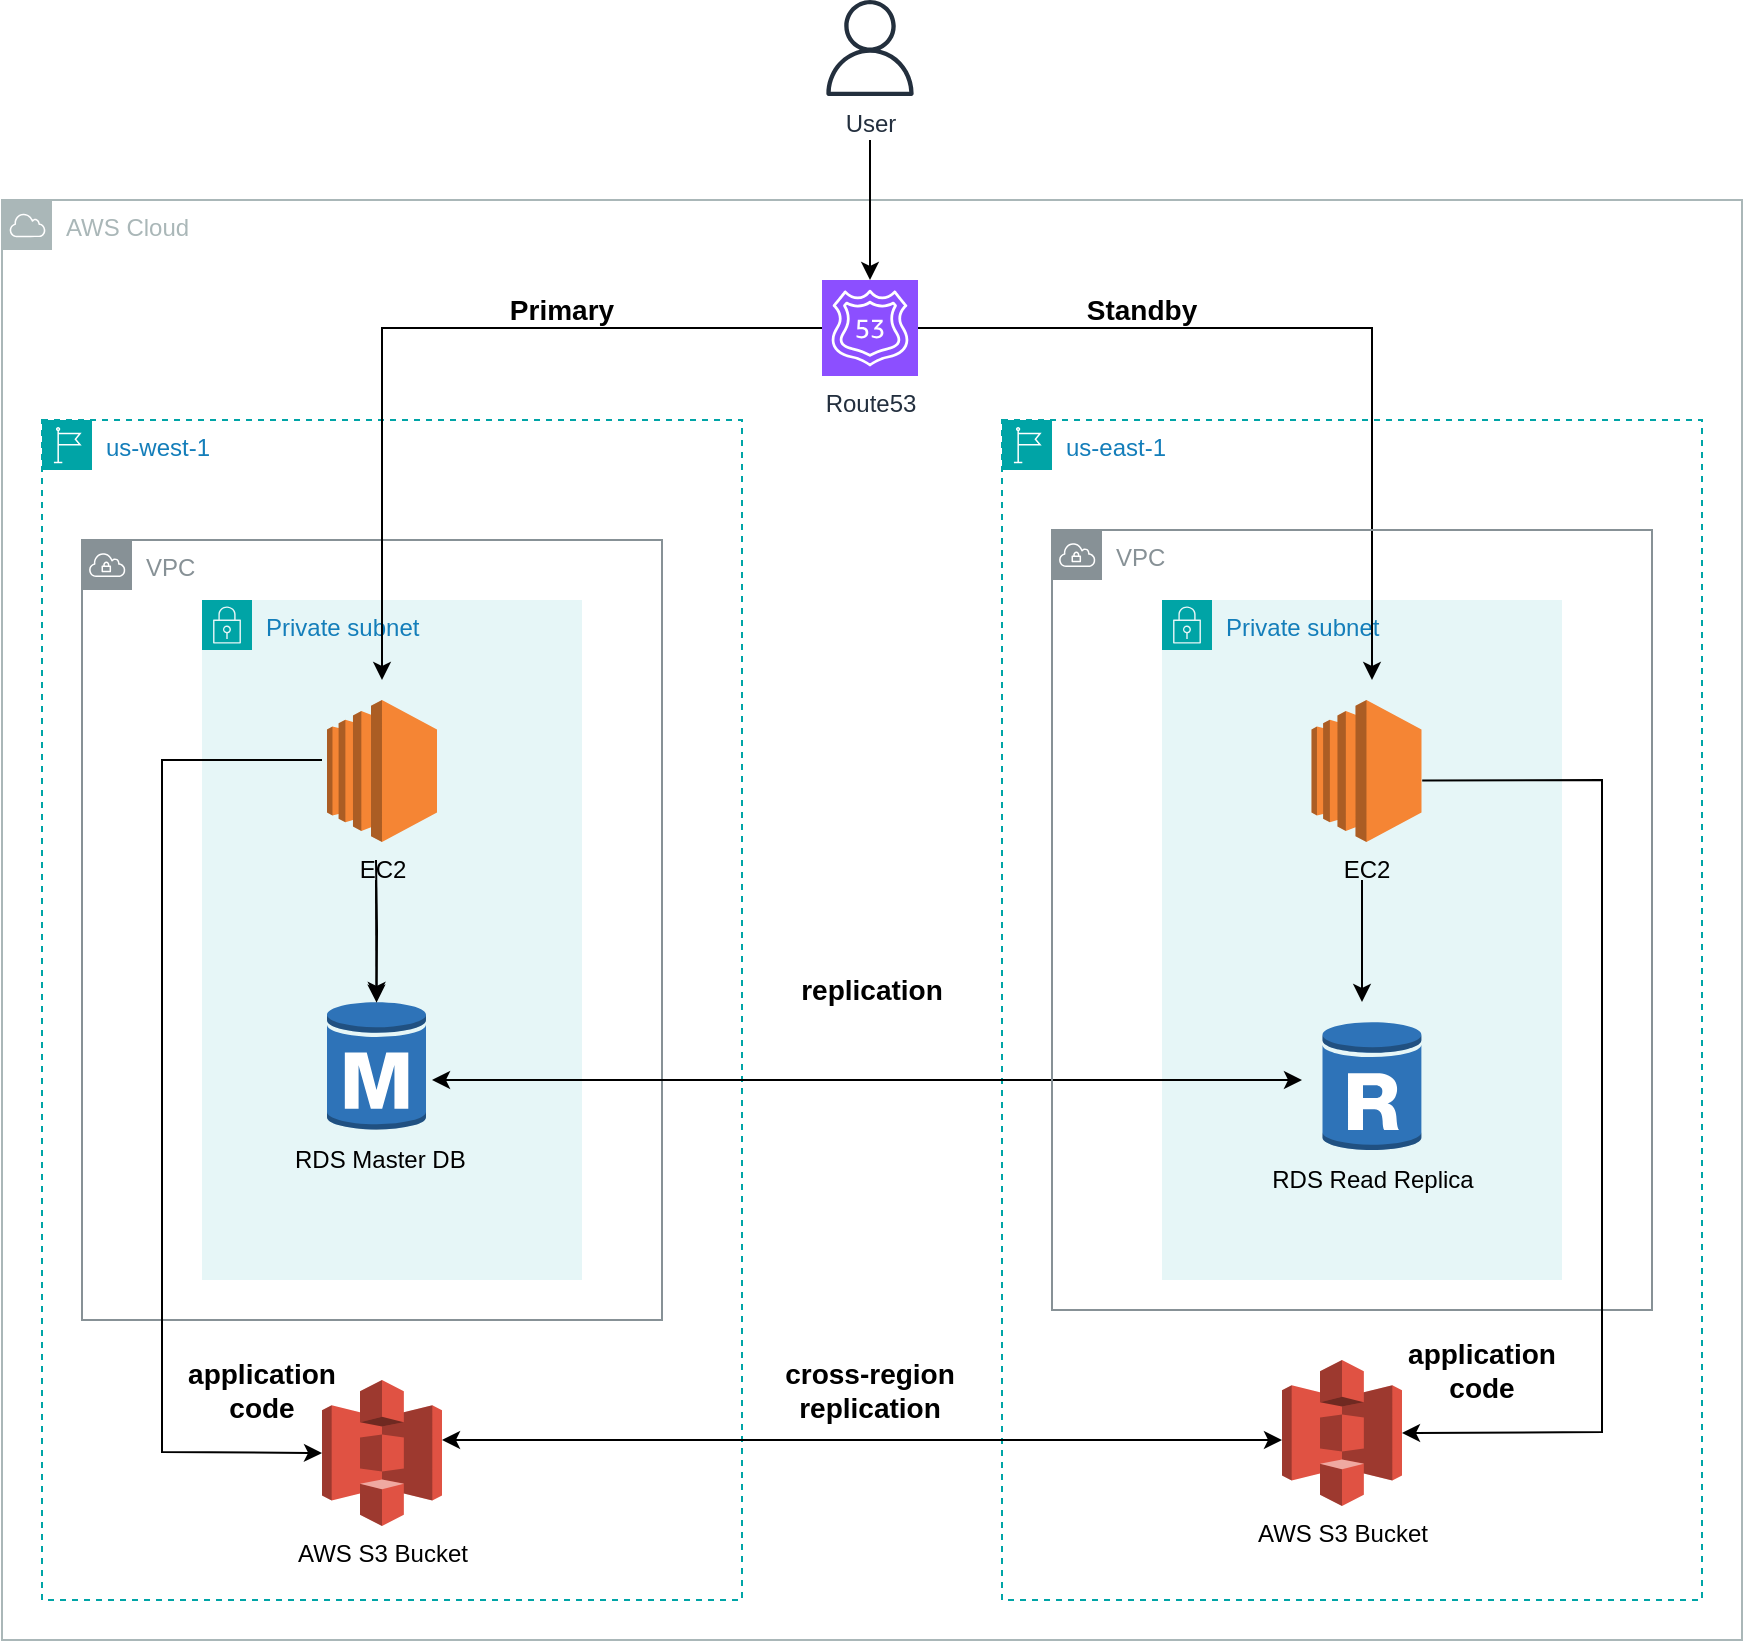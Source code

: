 <mxfile version="24.7.17">
  <diagram name="Page-1" id="1QrzyosHLY6H9AkxcwBx">
    <mxGraphModel dx="1843" dy="746" grid="1" gridSize="10" guides="1" tooltips="1" connect="1" arrows="1" fold="1" page="1" pageScale="1" pageWidth="850" pageHeight="1100" math="0" shadow="0">
      <root>
        <mxCell id="0" />
        <mxCell id="1" parent="0" />
        <mxCell id="BO9AZAVn0g_Hce8t9gI5-1" value="AWS Cloud" style="sketch=0;outlineConnect=0;gradientColor=none;html=1;whiteSpace=wrap;fontSize=12;fontStyle=0;shape=mxgraph.aws4.group;grIcon=mxgraph.aws4.group_aws_cloud;strokeColor=#AAB7B8;fillColor=none;verticalAlign=top;align=left;spacingLeft=30;fontColor=#AAB7B8;dashed=0;" parent="1" vertex="1">
          <mxGeometry x="210" y="250" width="870" height="720" as="geometry" />
        </mxCell>
        <mxCell id="BO9AZAVn0g_Hce8t9gI5-2" value="Route53" style="sketch=0;points=[[0,0,0],[0.25,0,0],[0.5,0,0],[0.75,0,0],[1,0,0],[0,1,0],[0.25,1,0],[0.5,1,0],[0.75,1,0],[1,1,0],[0,0.25,0],[0,0.5,0],[0,0.75,0],[1,0.25,0],[1,0.5,0],[1,0.75,0]];outlineConnect=0;fontColor=#232F3E;fillColor=#8C4FFF;strokeColor=#ffffff;dashed=0;verticalLabelPosition=bottom;verticalAlign=top;align=center;html=1;fontSize=12;fontStyle=0;aspect=fixed;shape=mxgraph.aws4.resourceIcon;resIcon=mxgraph.aws4.route_53;" parent="1" vertex="1">
          <mxGeometry x="620" y="290" width="48" height="48" as="geometry" />
        </mxCell>
        <mxCell id="BO9AZAVn0g_Hce8t9gI5-3" value="us-west-1" style="points=[[0,0],[0.25,0],[0.5,0],[0.75,0],[1,0],[1,0.25],[1,0.5],[1,0.75],[1,1],[0.75,1],[0.5,1],[0.25,1],[0,1],[0,0.75],[0,0.5],[0,0.25]];outlineConnect=0;gradientColor=none;html=1;whiteSpace=wrap;fontSize=12;fontStyle=0;container=1;pointerEvents=0;collapsible=0;recursiveResize=0;shape=mxgraph.aws4.group;grIcon=mxgraph.aws4.group_region;strokeColor=#00A4A6;fillColor=none;verticalAlign=top;align=left;spacingLeft=30;fontColor=#147EBA;dashed=1;" parent="1" vertex="1">
          <mxGeometry x="230" y="360" width="350" height="590" as="geometry" />
        </mxCell>
        <mxCell id="BO9AZAVn0g_Hce8t9gI5-6" value="VPC" style="sketch=0;outlineConnect=0;gradientColor=none;html=1;whiteSpace=wrap;fontSize=12;fontStyle=0;shape=mxgraph.aws4.group;grIcon=mxgraph.aws4.group_vpc;strokeColor=#879196;fillColor=none;verticalAlign=top;align=left;spacingLeft=30;fontColor=#879196;dashed=0;" parent="BO9AZAVn0g_Hce8t9gI5-3" vertex="1">
          <mxGeometry x="20" y="60" width="290" height="390" as="geometry" />
        </mxCell>
        <mxCell id="BO9AZAVn0g_Hce8t9gI5-17" value="AWS S3 Bucket" style="outlineConnect=0;dashed=0;verticalLabelPosition=bottom;verticalAlign=top;align=center;html=1;shape=mxgraph.aws3.s3;fillColor=#E05243;gradientColor=none;" parent="BO9AZAVn0g_Hce8t9gI5-3" vertex="1">
          <mxGeometry x="140" y="480" width="60" height="73" as="geometry" />
        </mxCell>
        <mxCell id="BO9AZAVn0g_Hce8t9gI5-20" value="Private subnet" style="points=[[0,0],[0.25,0],[0.5,0],[0.75,0],[1,0],[1,0.25],[1,0.5],[1,0.75],[1,1],[0.75,1],[0.5,1],[0.25,1],[0,1],[0,0.75],[0,0.5],[0,0.25]];outlineConnect=0;gradientColor=none;html=1;whiteSpace=wrap;fontSize=12;fontStyle=0;container=1;pointerEvents=0;collapsible=0;recursiveResize=0;shape=mxgraph.aws4.group;grIcon=mxgraph.aws4.group_security_group;grStroke=0;strokeColor=#00A4A6;fillColor=#E6F6F7;verticalAlign=top;align=left;spacingLeft=30;fontColor=#147EBA;dashed=0;" parent="BO9AZAVn0g_Hce8t9gI5-3" vertex="1">
          <mxGeometry x="80" y="90" width="190" height="340" as="geometry" />
        </mxCell>
        <mxCell id="BO9AZAVn0g_Hce8t9gI5-50" value="&amp;nbsp;RDS Master DB" style="outlineConnect=0;dashed=0;verticalLabelPosition=bottom;verticalAlign=top;align=center;html=1;shape=mxgraph.aws3.rds_db_instance;fillColor=#2E73B8;gradientColor=none;" parent="BO9AZAVn0g_Hce8t9gI5-3" vertex="1">
          <mxGeometry x="142.5" y="290" width="49.5" height="66" as="geometry" />
        </mxCell>
        <mxCell id="I5FXzIUGxQxFdgfo1vXz-3" value="" style="edgeStyle=orthogonalEdgeStyle;rounded=0;orthogonalLoop=1;jettySize=auto;html=1;" edge="1" parent="BO9AZAVn0g_Hce8t9gI5-3" target="BO9AZAVn0g_Hce8t9gI5-50">
          <mxGeometry relative="1" as="geometry">
            <mxPoint x="167" y="220" as="sourcePoint" />
          </mxGeometry>
        </mxCell>
        <mxCell id="BO9AZAVn0g_Hce8t9gI5-23" value="EC2" style="outlineConnect=0;dashed=0;verticalLabelPosition=bottom;verticalAlign=top;align=center;html=1;shape=mxgraph.aws3.ec2;fillColor=#F58534;gradientColor=none;" parent="BO9AZAVn0g_Hce8t9gI5-3" vertex="1">
          <mxGeometry x="142.5" y="140" width="55" height="71" as="geometry" />
        </mxCell>
        <mxCell id="I5FXzIUGxQxFdgfo1vXz-2" value="" style="endArrow=classic;html=1;rounded=0;entryX=0.5;entryY=0.02;entryDx=0;entryDy=0;entryPerimeter=0;" edge="1" parent="BO9AZAVn0g_Hce8t9gI5-3" target="BO9AZAVn0g_Hce8t9gI5-50">
          <mxGeometry width="50" height="50" relative="1" as="geometry">
            <mxPoint x="167" y="230" as="sourcePoint" />
            <mxPoint x="220" y="150" as="targetPoint" />
          </mxGeometry>
        </mxCell>
        <mxCell id="I5FXzIUGxQxFdgfo1vXz-5" value="" style="endArrow=classic;html=1;rounded=0;entryX=0;entryY=0.5;entryDx=0;entryDy=0;entryPerimeter=0;" edge="1" parent="BO9AZAVn0g_Hce8t9gI5-3" target="BO9AZAVn0g_Hce8t9gI5-17">
          <mxGeometry width="50" height="50" relative="1" as="geometry">
            <mxPoint x="140" y="170" as="sourcePoint" />
            <mxPoint x="-90" y="200" as="targetPoint" />
            <Array as="points">
              <mxPoint x="60" y="170" />
              <mxPoint x="60" y="516" />
            </Array>
          </mxGeometry>
        </mxCell>
        <mxCell id="I5FXzIUGxQxFdgfo1vXz-7" value="&lt;b&gt;&lt;font style=&quot;font-size: 14px;&quot;&gt;application&lt;br&gt;code&lt;/font&gt;&lt;/b&gt;" style="text;html=1;align=center;verticalAlign=middle;whiteSpace=wrap;rounded=0;" vertex="1" parent="BO9AZAVn0g_Hce8t9gI5-3">
          <mxGeometry x="80" y="470" width="60" height="30" as="geometry" />
        </mxCell>
        <mxCell id="BO9AZAVn0g_Hce8t9gI5-25" value="us-east-1" style="points=[[0,0],[0.25,0],[0.5,0],[0.75,0],[1,0],[1,0.25],[1,0.5],[1,0.75],[1,1],[0.75,1],[0.5,1],[0.25,1],[0,1],[0,0.75],[0,0.5],[0,0.25]];outlineConnect=0;gradientColor=none;html=1;whiteSpace=wrap;fontSize=12;fontStyle=0;container=1;pointerEvents=0;collapsible=0;recursiveResize=0;shape=mxgraph.aws4.group;grIcon=mxgraph.aws4.group_region;strokeColor=#00A4A6;fillColor=none;verticalAlign=top;align=left;spacingLeft=30;fontColor=#147EBA;dashed=1;" parent="1" vertex="1">
          <mxGeometry x="710" y="360" width="350" height="590" as="geometry" />
        </mxCell>
        <mxCell id="BO9AZAVn0g_Hce8t9gI5-28" value="Private subnet" style="points=[[0,0],[0.25,0],[0.5,0],[0.75,0],[1,0],[1,0.25],[1,0.5],[1,0.75],[1,1],[0.75,1],[0.5,1],[0.25,1],[0,1],[0,0.75],[0,0.5],[0,0.25]];outlineConnect=0;gradientColor=none;html=1;whiteSpace=wrap;fontSize=12;fontStyle=0;container=1;pointerEvents=0;collapsible=0;recursiveResize=0;shape=mxgraph.aws4.group;grIcon=mxgraph.aws4.group_security_group;grStroke=0;strokeColor=#00A4A6;fillColor=#E6F6F7;verticalAlign=top;align=left;spacingLeft=30;fontColor=#147EBA;dashed=0;" parent="BO9AZAVn0g_Hce8t9gI5-25" vertex="1">
          <mxGeometry x="80" y="90" width="200" height="340" as="geometry" />
        </mxCell>
        <mxCell id="BO9AZAVn0g_Hce8t9gI5-24" value="EC2" style="outlineConnect=0;dashed=0;verticalLabelPosition=bottom;verticalAlign=top;align=center;html=1;shape=mxgraph.aws3.ec2;fillColor=#F58534;gradientColor=none;" parent="BO9AZAVn0g_Hce8t9gI5-28" vertex="1">
          <mxGeometry x="74.75" y="50" width="55" height="71" as="geometry" />
        </mxCell>
        <mxCell id="BO9AZAVn0g_Hce8t9gI5-51" value="RDS Read Replica" style="outlineConnect=0;dashed=0;verticalLabelPosition=bottom;verticalAlign=top;align=center;html=1;shape=mxgraph.aws3.rds_db_instance_read_replica;fillColor=#2E73B8;gradientColor=none;" parent="BO9AZAVn0g_Hce8t9gI5-28" vertex="1">
          <mxGeometry x="80.25" y="210" width="49.5" height="66" as="geometry" />
        </mxCell>
        <mxCell id="BO9AZAVn0g_Hce8t9gI5-27" value="AWS S3 Bucket" style="outlineConnect=0;dashed=0;verticalLabelPosition=bottom;verticalAlign=top;align=center;html=1;shape=mxgraph.aws3.s3;fillColor=#E05243;gradientColor=none;" parent="BO9AZAVn0g_Hce8t9gI5-25" vertex="1">
          <mxGeometry x="140" y="470" width="60" height="73" as="geometry" />
        </mxCell>
        <mxCell id="BO9AZAVn0g_Hce8t9gI5-35" value="" style="endArrow=classic;html=1;rounded=0;exitX=0;exitY=0.5;exitDx=0;exitDy=0;exitPerimeter=0;" parent="1" source="BO9AZAVn0g_Hce8t9gI5-2" edge="1">
          <mxGeometry width="50" height="50" relative="1" as="geometry">
            <mxPoint x="560" y="320" as="sourcePoint" />
            <mxPoint x="400" y="490" as="targetPoint" />
            <Array as="points">
              <mxPoint x="400" y="314" />
            </Array>
          </mxGeometry>
        </mxCell>
        <mxCell id="BO9AZAVn0g_Hce8t9gI5-36" value="&lt;b&gt;&lt;font style=&quot;font-size: 14px;&quot;&gt;Primary&lt;/font&gt;&lt;/b&gt;" style="text;html=1;align=center;verticalAlign=middle;whiteSpace=wrap;rounded=0;" parent="1" vertex="1">
          <mxGeometry x="460" y="290" width="60" height="30" as="geometry" />
        </mxCell>
        <mxCell id="BO9AZAVn0g_Hce8t9gI5-37" value="" style="endArrow=classic;html=1;rounded=0;entryX=0.5;entryY=0;entryDx=0;entryDy=0;entryPerimeter=0;exitX=1;exitY=0.5;exitDx=0;exitDy=0;exitPerimeter=0;" parent="1" source="BO9AZAVn0g_Hce8t9gI5-2" edge="1">
          <mxGeometry width="50" height="50" relative="1" as="geometry">
            <mxPoint x="690" y="310" as="sourcePoint" />
            <mxPoint x="895" y="490" as="targetPoint" />
            <Array as="points">
              <mxPoint x="895" y="314" />
            </Array>
          </mxGeometry>
        </mxCell>
        <mxCell id="BO9AZAVn0g_Hce8t9gI5-38" value="&lt;b&gt;&lt;font style=&quot;font-size: 14px;&quot;&gt;Standby&lt;/font&gt;&lt;/b&gt;" style="text;html=1;align=center;verticalAlign=middle;whiteSpace=wrap;rounded=0;" parent="1" vertex="1">
          <mxGeometry x="750" y="290" width="60" height="30" as="geometry" />
        </mxCell>
        <mxCell id="BO9AZAVn0g_Hce8t9gI5-42" value="" style="endArrow=classic;startArrow=classic;html=1;rounded=0;" parent="1" edge="1">
          <mxGeometry width="50" height="50" relative="1" as="geometry">
            <mxPoint x="425" y="690" as="sourcePoint" />
            <mxPoint x="860" y="690" as="targetPoint" />
          </mxGeometry>
        </mxCell>
        <mxCell id="BO9AZAVn0g_Hce8t9gI5-43" value="" style="endArrow=classic;startArrow=classic;html=1;rounded=0;" parent="1" edge="1">
          <mxGeometry width="50" height="50" relative="1" as="geometry">
            <mxPoint x="430" y="870" as="sourcePoint" />
            <mxPoint x="850" y="870" as="targetPoint" />
          </mxGeometry>
        </mxCell>
        <mxCell id="BO9AZAVn0g_Hce8t9gI5-44" value="User" style="sketch=0;outlineConnect=0;fontColor=#232F3E;gradientColor=none;fillColor=#232F3D;strokeColor=none;dashed=0;verticalLabelPosition=bottom;verticalAlign=top;align=center;html=1;fontSize=12;fontStyle=0;aspect=fixed;pointerEvents=1;shape=mxgraph.aws4.user;" parent="1" vertex="1">
          <mxGeometry x="620" y="150" width="48" height="48" as="geometry" />
        </mxCell>
        <mxCell id="BO9AZAVn0g_Hce8t9gI5-45" value="" style="endArrow=classic;html=1;rounded=0;entryX=0.5;entryY=0;entryDx=0;entryDy=0;entryPerimeter=0;" parent="1" target="BO9AZAVn0g_Hce8t9gI5-2" edge="1">
          <mxGeometry width="50" height="50" relative="1" as="geometry">
            <mxPoint x="644" y="220" as="sourcePoint" />
            <mxPoint x="930" y="140" as="targetPoint" />
          </mxGeometry>
        </mxCell>
        <mxCell id="BO9AZAVn0g_Hce8t9gI5-46" value="&lt;b&gt;&lt;font style=&quot;font-size: 14px;&quot;&gt;cross-region replication&lt;/font&gt;&lt;/b&gt;" style="text;html=1;align=center;verticalAlign=middle;whiteSpace=wrap;rounded=0;" parent="1" vertex="1">
          <mxGeometry x="588" y="830" width="112" height="30" as="geometry" />
        </mxCell>
        <mxCell id="BO9AZAVn0g_Hce8t9gI5-48" value="&lt;span style=&quot;font-size: 14px;&quot;&gt;&lt;b&gt;replication&lt;/b&gt;&lt;/span&gt;" style="text;html=1;align=center;verticalAlign=middle;whiteSpace=wrap;rounded=0;" parent="1" vertex="1">
          <mxGeometry x="589" y="630" width="112" height="30" as="geometry" />
        </mxCell>
        <mxCell id="BO9AZAVn0g_Hce8t9gI5-26" value="VPC" style="sketch=0;outlineConnect=0;gradientColor=none;html=1;whiteSpace=wrap;fontSize=12;fontStyle=0;shape=mxgraph.aws4.group;grIcon=mxgraph.aws4.group_vpc;strokeColor=#879196;fillColor=none;verticalAlign=top;align=left;spacingLeft=30;fontColor=#879196;dashed=0;" parent="1" vertex="1">
          <mxGeometry x="735" y="415" width="300" height="390" as="geometry" />
        </mxCell>
        <mxCell id="I5FXzIUGxQxFdgfo1vXz-4" value="" style="endArrow=classic;html=1;rounded=0;entryX=0.5;entryY=0.02;entryDx=0;entryDy=0;entryPerimeter=0;" edge="1" parent="1">
          <mxGeometry width="50" height="50" relative="1" as="geometry">
            <mxPoint x="890" y="590" as="sourcePoint" />
            <mxPoint x="890" y="651" as="targetPoint" />
          </mxGeometry>
        </mxCell>
        <mxCell id="I5FXzIUGxQxFdgfo1vXz-6" value="" style="endArrow=classic;html=1;rounded=0;exitX=0.617;exitY=0.321;exitDx=0;exitDy=0;exitPerimeter=0;entryX=1;entryY=0.5;entryDx=0;entryDy=0;entryPerimeter=0;" edge="1" parent="1" source="BO9AZAVn0g_Hce8t9gI5-26" target="BO9AZAVn0g_Hce8t9gI5-27">
          <mxGeometry width="50" height="50" relative="1" as="geometry">
            <mxPoint x="1130" y="520" as="sourcePoint" />
            <mxPoint x="1180" y="470" as="targetPoint" />
            <Array as="points">
              <mxPoint x="1010" y="540" />
              <mxPoint x="1010" y="866" />
            </Array>
          </mxGeometry>
        </mxCell>
        <mxCell id="I5FXzIUGxQxFdgfo1vXz-8" value="&lt;b&gt;&lt;font style=&quot;font-size: 14px;&quot;&gt;application&lt;br&gt;code&lt;/font&gt;&lt;/b&gt;" style="text;html=1;align=center;verticalAlign=middle;whiteSpace=wrap;rounded=0;" vertex="1" parent="1">
          <mxGeometry x="920" y="820" width="60" height="30" as="geometry" />
        </mxCell>
      </root>
    </mxGraphModel>
  </diagram>
</mxfile>
